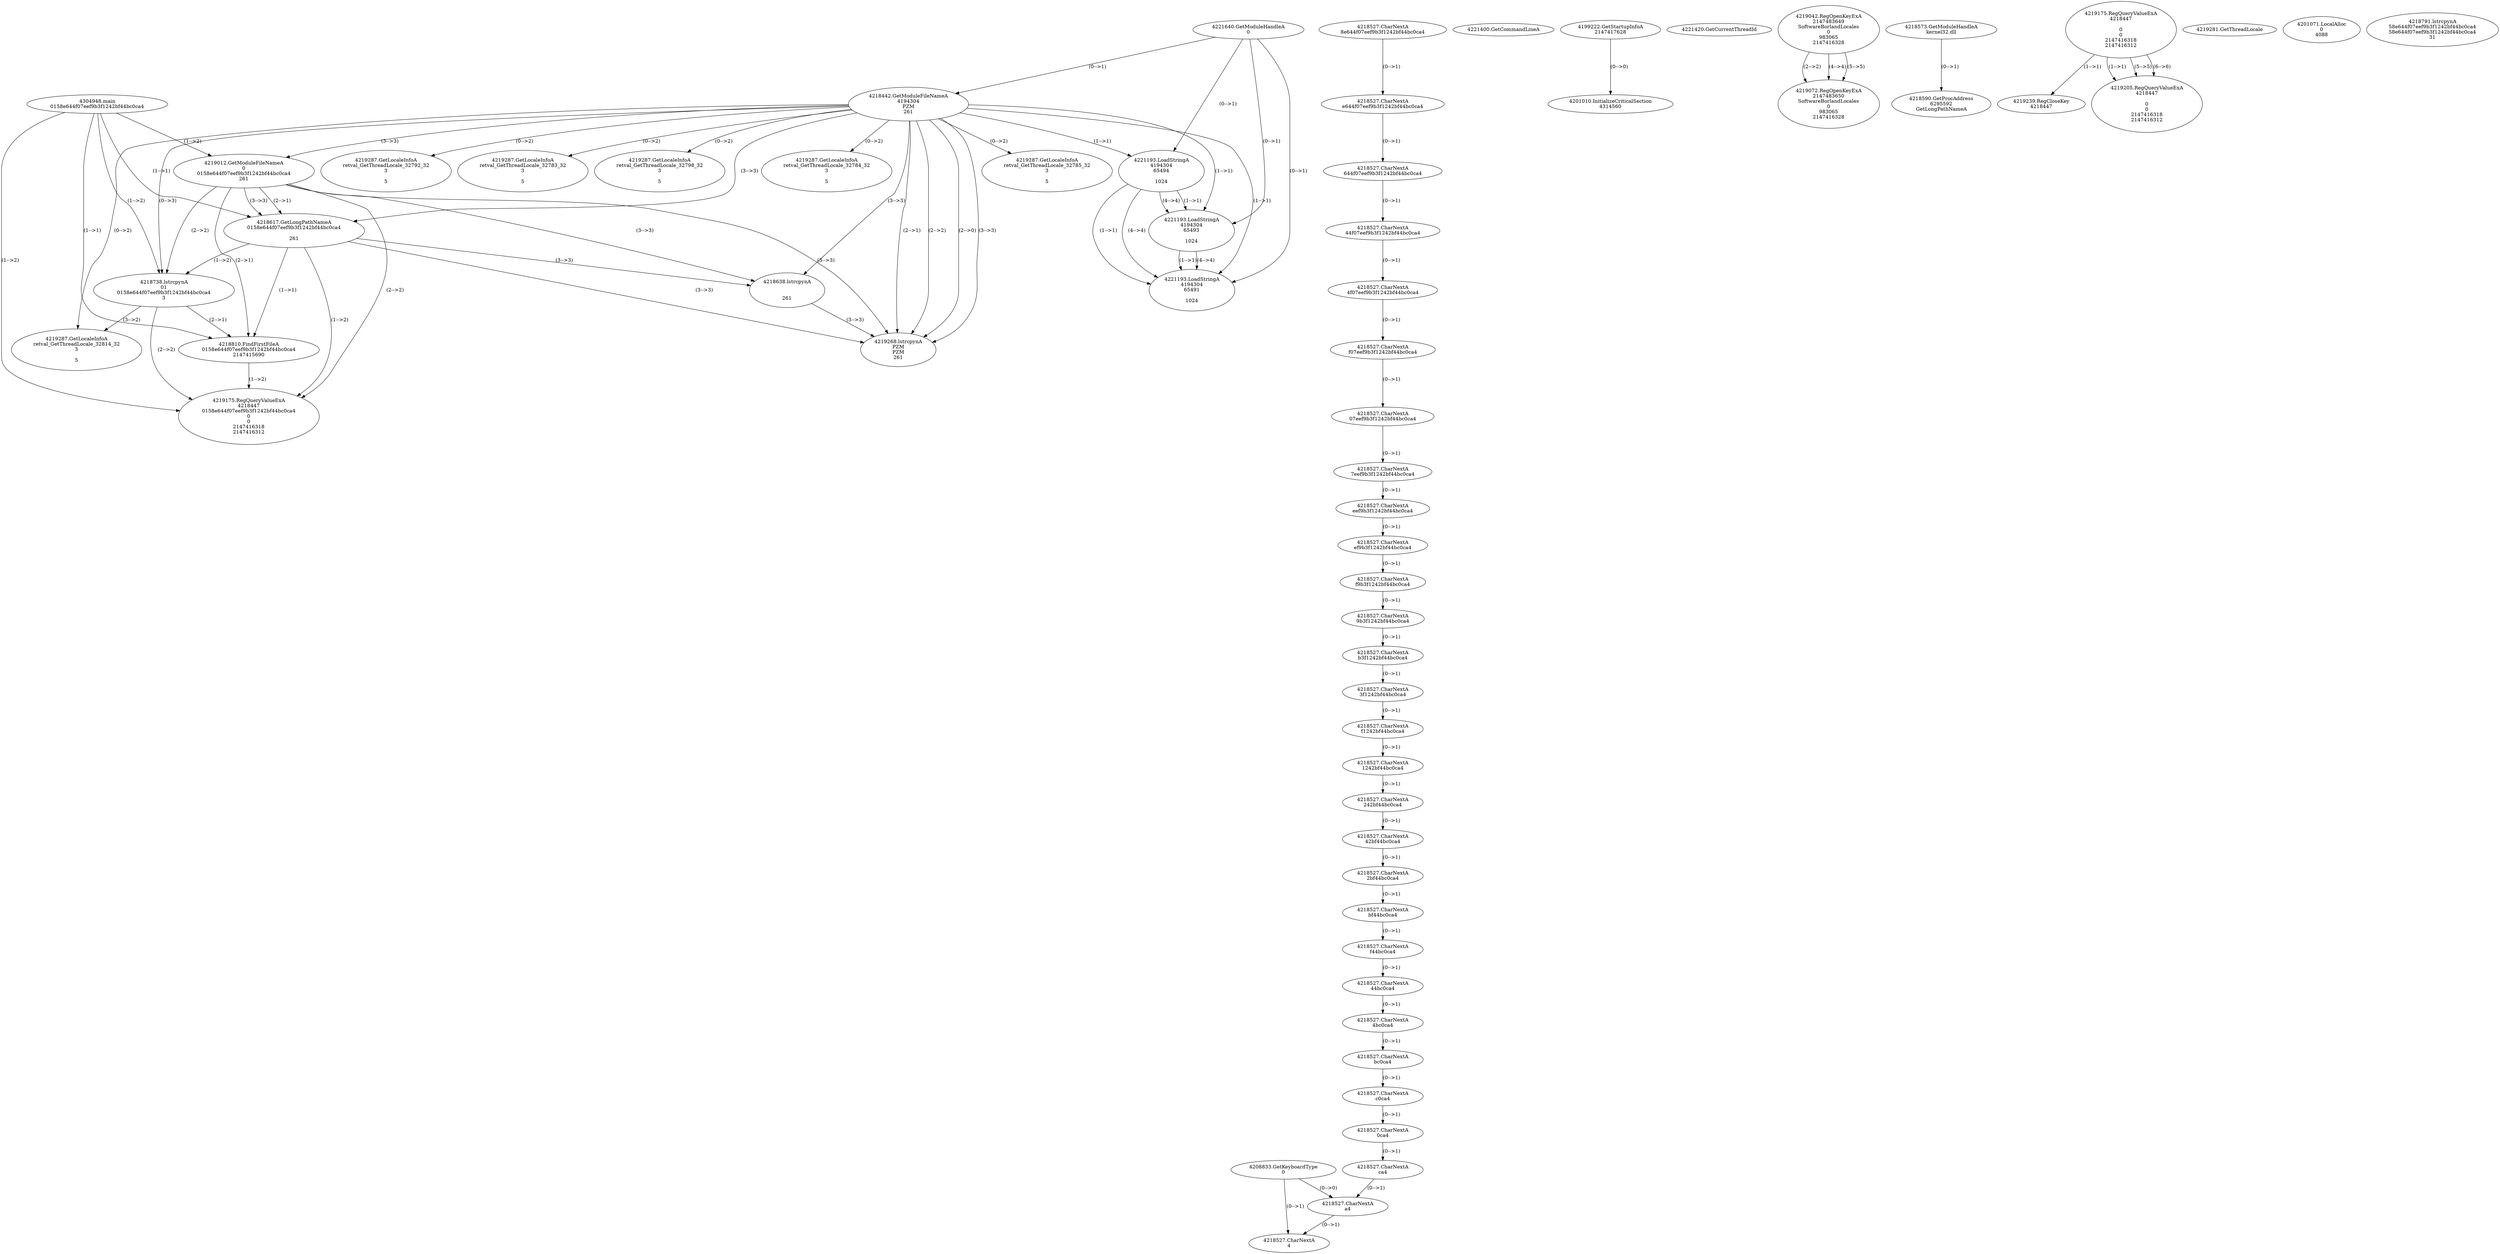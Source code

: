 // Global SCDG with merge call
digraph {
	0 [label="4304948.main
0158e644f07eef9b3f1242bf44bc0ca4"]
	1 [label="4221640.GetModuleHandleA
0"]
	2 [label="4208833.GetKeyboardType
0"]
	3 [label="4221400.GetCommandLineA
"]
	4 [label="4199222.GetStartupInfoA
2147417628"]
	5 [label="4221420.GetCurrentThreadId
"]
	6 [label="4218442.GetModuleFileNameA
4194304
PZM
261"]
	1 -> 6 [label="(0-->1)"]
	7 [label="4219012.GetModuleFileNameA
0
0158e644f07eef9b3f1242bf44bc0ca4
261"]
	0 -> 7 [label="(1-->2)"]
	6 -> 7 [label="(3-->3)"]
	8 [label="4219042.RegOpenKeyExA
2147483649
Software\Borland\Locales
0
983065
2147416328"]
	9 [label="4219072.RegOpenKeyExA
2147483650
Software\Borland\Locales
0
983065
2147416328"]
	8 -> 9 [label="(2-->2)"]
	8 -> 9 [label="(4-->4)"]
	8 -> 9 [label="(5-->5)"]
	10 [label="4218573.GetModuleHandleA
kernel32.dll"]
	11 [label="4218590.GetProcAddress
6295592
GetLongPathNameA"]
	10 -> 11 [label="(0-->1)"]
	12 [label="4218617.GetLongPathNameA
0158e644f07eef9b3f1242bf44bc0ca4

261"]
	0 -> 12 [label="(1-->1)"]
	7 -> 12 [label="(2-->1)"]
	6 -> 12 [label="(3-->3)"]
	7 -> 12 [label="(3-->3)"]
	13 [label="4218638.lstrcpynA


261"]
	6 -> 13 [label="(3-->3)"]
	7 -> 13 [label="(3-->3)"]
	12 -> 13 [label="(3-->3)"]
	14 [label="4219175.RegQueryValueExA
4218447

0
0
2147416318
2147416312"]
	15 [label="4219239.RegCloseKey
4218447"]
	14 -> 15 [label="(1-->1)"]
	16 [label="4219268.lstrcpynA
PZM
PZM
261"]
	6 -> 16 [label="(2-->1)"]
	6 -> 16 [label="(2-->2)"]
	6 -> 16 [label="(3-->3)"]
	7 -> 16 [label="(3-->3)"]
	12 -> 16 [label="(3-->3)"]
	13 -> 16 [label="(3-->3)"]
	6 -> 16 [label="(2-->0)"]
	17 [label="4219281.GetThreadLocale
"]
	18 [label="4219287.GetLocaleInfoA
retval_GetThreadLocale_32792_32
3

5"]
	6 -> 18 [label="(0-->2)"]
	19 [label="4221193.LoadStringA
4194304
65494

1024"]
	1 -> 19 [label="(0-->1)"]
	6 -> 19 [label="(1-->1)"]
	20 [label="4201010.InitializeCriticalSection
4314560"]
	4 -> 20 [label="(0-->0)"]
	21 [label="4201071.LocalAlloc
0
4088"]
	22 [label="4219205.RegQueryValueExA
4218447

0
0
2147416318
2147416312"]
	14 -> 22 [label="(1-->1)"]
	14 -> 22 [label="(5-->5)"]
	14 -> 22 [label="(6-->6)"]
	23 [label="4219287.GetLocaleInfoA
retval_GetThreadLocale_32783_32
3

5"]
	6 -> 23 [label="(0-->2)"]
	24 [label="4218738.lstrcpynA
01
0158e644f07eef9b3f1242bf44bc0ca4
3"]
	0 -> 24 [label="(1-->2)"]
	7 -> 24 [label="(2-->2)"]
	12 -> 24 [label="(1-->2)"]
	6 -> 24 [label="(0-->3)"]
	25 [label="4218527.CharNextA
8e644f07eef9b3f1242bf44bc0ca4"]
	26 [label="4218527.CharNextA
e644f07eef9b3f1242bf44bc0ca4"]
	25 -> 26 [label="(0-->1)"]
	27 [label="4218527.CharNextA
644f07eef9b3f1242bf44bc0ca4"]
	26 -> 27 [label="(0-->1)"]
	28 [label="4218527.CharNextA
44f07eef9b3f1242bf44bc0ca4"]
	27 -> 28 [label="(0-->1)"]
	29 [label="4218527.CharNextA
4f07eef9b3f1242bf44bc0ca4"]
	28 -> 29 [label="(0-->1)"]
	30 [label="4218527.CharNextA
f07eef9b3f1242bf44bc0ca4"]
	29 -> 30 [label="(0-->1)"]
	31 [label="4218527.CharNextA
07eef9b3f1242bf44bc0ca4"]
	30 -> 31 [label="(0-->1)"]
	32 [label="4218527.CharNextA
7eef9b3f1242bf44bc0ca4"]
	31 -> 32 [label="(0-->1)"]
	33 [label="4218527.CharNextA
eef9b3f1242bf44bc0ca4"]
	32 -> 33 [label="(0-->1)"]
	34 [label="4218527.CharNextA
ef9b3f1242bf44bc0ca4"]
	33 -> 34 [label="(0-->1)"]
	35 [label="4218527.CharNextA
f9b3f1242bf44bc0ca4"]
	34 -> 35 [label="(0-->1)"]
	36 [label="4218527.CharNextA
9b3f1242bf44bc0ca4"]
	35 -> 36 [label="(0-->1)"]
	37 [label="4218527.CharNextA
b3f1242bf44bc0ca4"]
	36 -> 37 [label="(0-->1)"]
	38 [label="4218527.CharNextA
3f1242bf44bc0ca4"]
	37 -> 38 [label="(0-->1)"]
	39 [label="4218527.CharNextA
f1242bf44bc0ca4"]
	38 -> 39 [label="(0-->1)"]
	40 [label="4218527.CharNextA
1242bf44bc0ca4"]
	39 -> 40 [label="(0-->1)"]
	41 [label="4218527.CharNextA
242bf44bc0ca4"]
	40 -> 41 [label="(0-->1)"]
	42 [label="4218527.CharNextA
42bf44bc0ca4"]
	41 -> 42 [label="(0-->1)"]
	43 [label="4218527.CharNextA
2bf44bc0ca4"]
	42 -> 43 [label="(0-->1)"]
	44 [label="4218527.CharNextA
bf44bc0ca4"]
	43 -> 44 [label="(0-->1)"]
	45 [label="4218527.CharNextA
f44bc0ca4"]
	44 -> 45 [label="(0-->1)"]
	46 [label="4218527.CharNextA
44bc0ca4"]
	45 -> 46 [label="(0-->1)"]
	47 [label="4218527.CharNextA
4bc0ca4"]
	46 -> 47 [label="(0-->1)"]
	48 [label="4218527.CharNextA
bc0ca4"]
	47 -> 48 [label="(0-->1)"]
	49 [label="4218527.CharNextA
c0ca4"]
	48 -> 49 [label="(0-->1)"]
	50 [label="4218527.CharNextA
0ca4"]
	49 -> 50 [label="(0-->1)"]
	51 [label="4218527.CharNextA
ca4"]
	50 -> 51 [label="(0-->1)"]
	52 [label="4218527.CharNextA
a4"]
	51 -> 52 [label="(0-->1)"]
	2 -> 52 [label="(0-->0)"]
	53 [label="4218527.CharNextA
4"]
	2 -> 53 [label="(0-->1)"]
	52 -> 53 [label="(0-->1)"]
	54 [label="4218791.lstrcpynA
58e644f07eef9b3f1242bf44bc0ca4
58e644f07eef9b3f1242bf44bc0ca4
31"]
	55 [label="4218810.FindFirstFileA
0158e644f07eef9b3f1242bf44bc0ca4
2147415690"]
	0 -> 55 [label="(1-->1)"]
	7 -> 55 [label="(2-->1)"]
	12 -> 55 [label="(1-->1)"]
	24 -> 55 [label="(2-->1)"]
	56 [label="4219175.RegQueryValueExA
4218447
0158e644f07eef9b3f1242bf44bc0ca4
0
0
2147416318
2147416312"]
	0 -> 56 [label="(1-->2)"]
	7 -> 56 [label="(2-->2)"]
	12 -> 56 [label="(1-->2)"]
	24 -> 56 [label="(2-->2)"]
	55 -> 56 [label="(1-->2)"]
	57 [label="4219287.GetLocaleInfoA
retval_GetThreadLocale_32814_32
3

5"]
	6 -> 57 [label="(0-->2)"]
	24 -> 57 [label="(3-->2)"]
	58 [label="4221193.LoadStringA
4194304
65493

1024"]
	1 -> 58 [label="(0-->1)"]
	6 -> 58 [label="(1-->1)"]
	19 -> 58 [label="(1-->1)"]
	19 -> 58 [label="(4-->4)"]
	59 [label="4219287.GetLocaleInfoA
retval_GetThreadLocale_32798_32
3

5"]
	6 -> 59 [label="(0-->2)"]
	60 [label="4219287.GetLocaleInfoA
retval_GetThreadLocale_32784_32
3

5"]
	6 -> 60 [label="(0-->2)"]
	61 [label="4221193.LoadStringA
4194304
65491

1024"]
	1 -> 61 [label="(0-->1)"]
	6 -> 61 [label="(1-->1)"]
	19 -> 61 [label="(1-->1)"]
	58 -> 61 [label="(1-->1)"]
	19 -> 61 [label="(4-->4)"]
	58 -> 61 [label="(4-->4)"]
	62 [label="4219287.GetLocaleInfoA
retval_GetThreadLocale_32785_32
3

5"]
	6 -> 62 [label="(0-->2)"]
}
